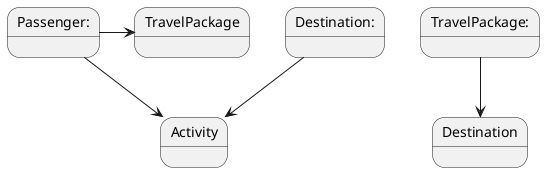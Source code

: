 @startuml "Higher Level Diagram"

Passenger:->TravelPackage
Passenger:-->Activity
TravelPackage:-->Destination
Destination:-->Activity

@enduml
